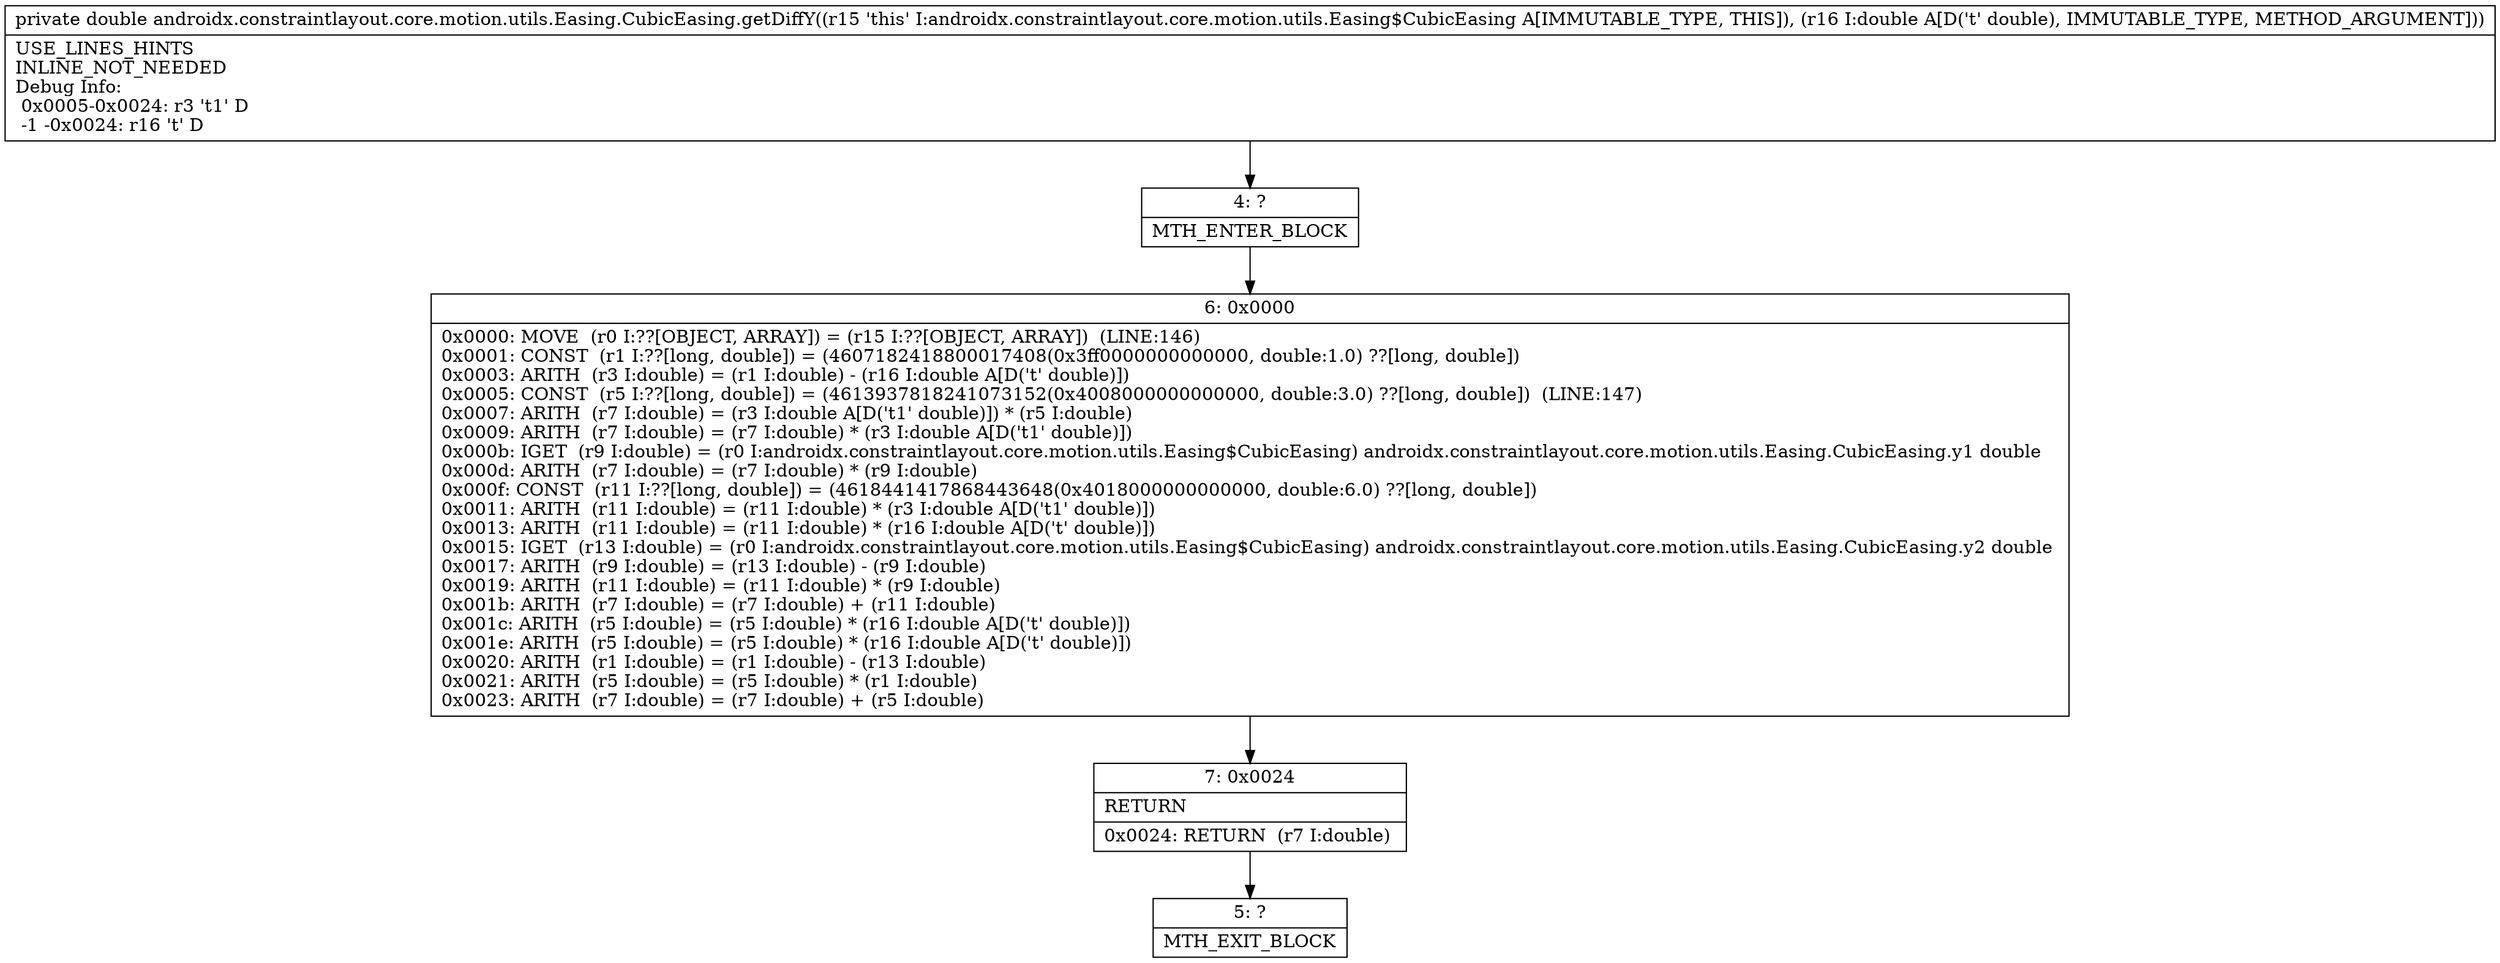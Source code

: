 digraph "CFG forandroidx.constraintlayout.core.motion.utils.Easing.CubicEasing.getDiffY(D)D" {
Node_4 [shape=record,label="{4\:\ ?|MTH_ENTER_BLOCK\l}"];
Node_6 [shape=record,label="{6\:\ 0x0000|0x0000: MOVE  (r0 I:??[OBJECT, ARRAY]) = (r15 I:??[OBJECT, ARRAY])  (LINE:146)\l0x0001: CONST  (r1 I:??[long, double]) = (4607182418800017408(0x3ff0000000000000, double:1.0) ??[long, double]) \l0x0003: ARITH  (r3 I:double) = (r1 I:double) \- (r16 I:double A[D('t' double)]) \l0x0005: CONST  (r5 I:??[long, double]) = (4613937818241073152(0x4008000000000000, double:3.0) ??[long, double])  (LINE:147)\l0x0007: ARITH  (r7 I:double) = (r3 I:double A[D('t1' double)]) * (r5 I:double) \l0x0009: ARITH  (r7 I:double) = (r7 I:double) * (r3 I:double A[D('t1' double)]) \l0x000b: IGET  (r9 I:double) = (r0 I:androidx.constraintlayout.core.motion.utils.Easing$CubicEasing) androidx.constraintlayout.core.motion.utils.Easing.CubicEasing.y1 double \l0x000d: ARITH  (r7 I:double) = (r7 I:double) * (r9 I:double) \l0x000f: CONST  (r11 I:??[long, double]) = (4618441417868443648(0x4018000000000000, double:6.0) ??[long, double]) \l0x0011: ARITH  (r11 I:double) = (r11 I:double) * (r3 I:double A[D('t1' double)]) \l0x0013: ARITH  (r11 I:double) = (r11 I:double) * (r16 I:double A[D('t' double)]) \l0x0015: IGET  (r13 I:double) = (r0 I:androidx.constraintlayout.core.motion.utils.Easing$CubicEasing) androidx.constraintlayout.core.motion.utils.Easing.CubicEasing.y2 double \l0x0017: ARITH  (r9 I:double) = (r13 I:double) \- (r9 I:double) \l0x0019: ARITH  (r11 I:double) = (r11 I:double) * (r9 I:double) \l0x001b: ARITH  (r7 I:double) = (r7 I:double) + (r11 I:double) \l0x001c: ARITH  (r5 I:double) = (r5 I:double) * (r16 I:double A[D('t' double)]) \l0x001e: ARITH  (r5 I:double) = (r5 I:double) * (r16 I:double A[D('t' double)]) \l0x0020: ARITH  (r1 I:double) = (r1 I:double) \- (r13 I:double) \l0x0021: ARITH  (r5 I:double) = (r5 I:double) * (r1 I:double) \l0x0023: ARITH  (r7 I:double) = (r7 I:double) + (r5 I:double) \l}"];
Node_7 [shape=record,label="{7\:\ 0x0024|RETURN\l|0x0024: RETURN  (r7 I:double) \l}"];
Node_5 [shape=record,label="{5\:\ ?|MTH_EXIT_BLOCK\l}"];
MethodNode[shape=record,label="{private double androidx.constraintlayout.core.motion.utils.Easing.CubicEasing.getDiffY((r15 'this' I:androidx.constraintlayout.core.motion.utils.Easing$CubicEasing A[IMMUTABLE_TYPE, THIS]), (r16 I:double A[D('t' double), IMMUTABLE_TYPE, METHOD_ARGUMENT]))  | USE_LINES_HINTS\lINLINE_NOT_NEEDED\lDebug Info:\l  0x0005\-0x0024: r3 't1' D\l  \-1 \-0x0024: r16 't' D\l}"];
MethodNode -> Node_4;Node_4 -> Node_6;
Node_6 -> Node_7;
Node_7 -> Node_5;
}

